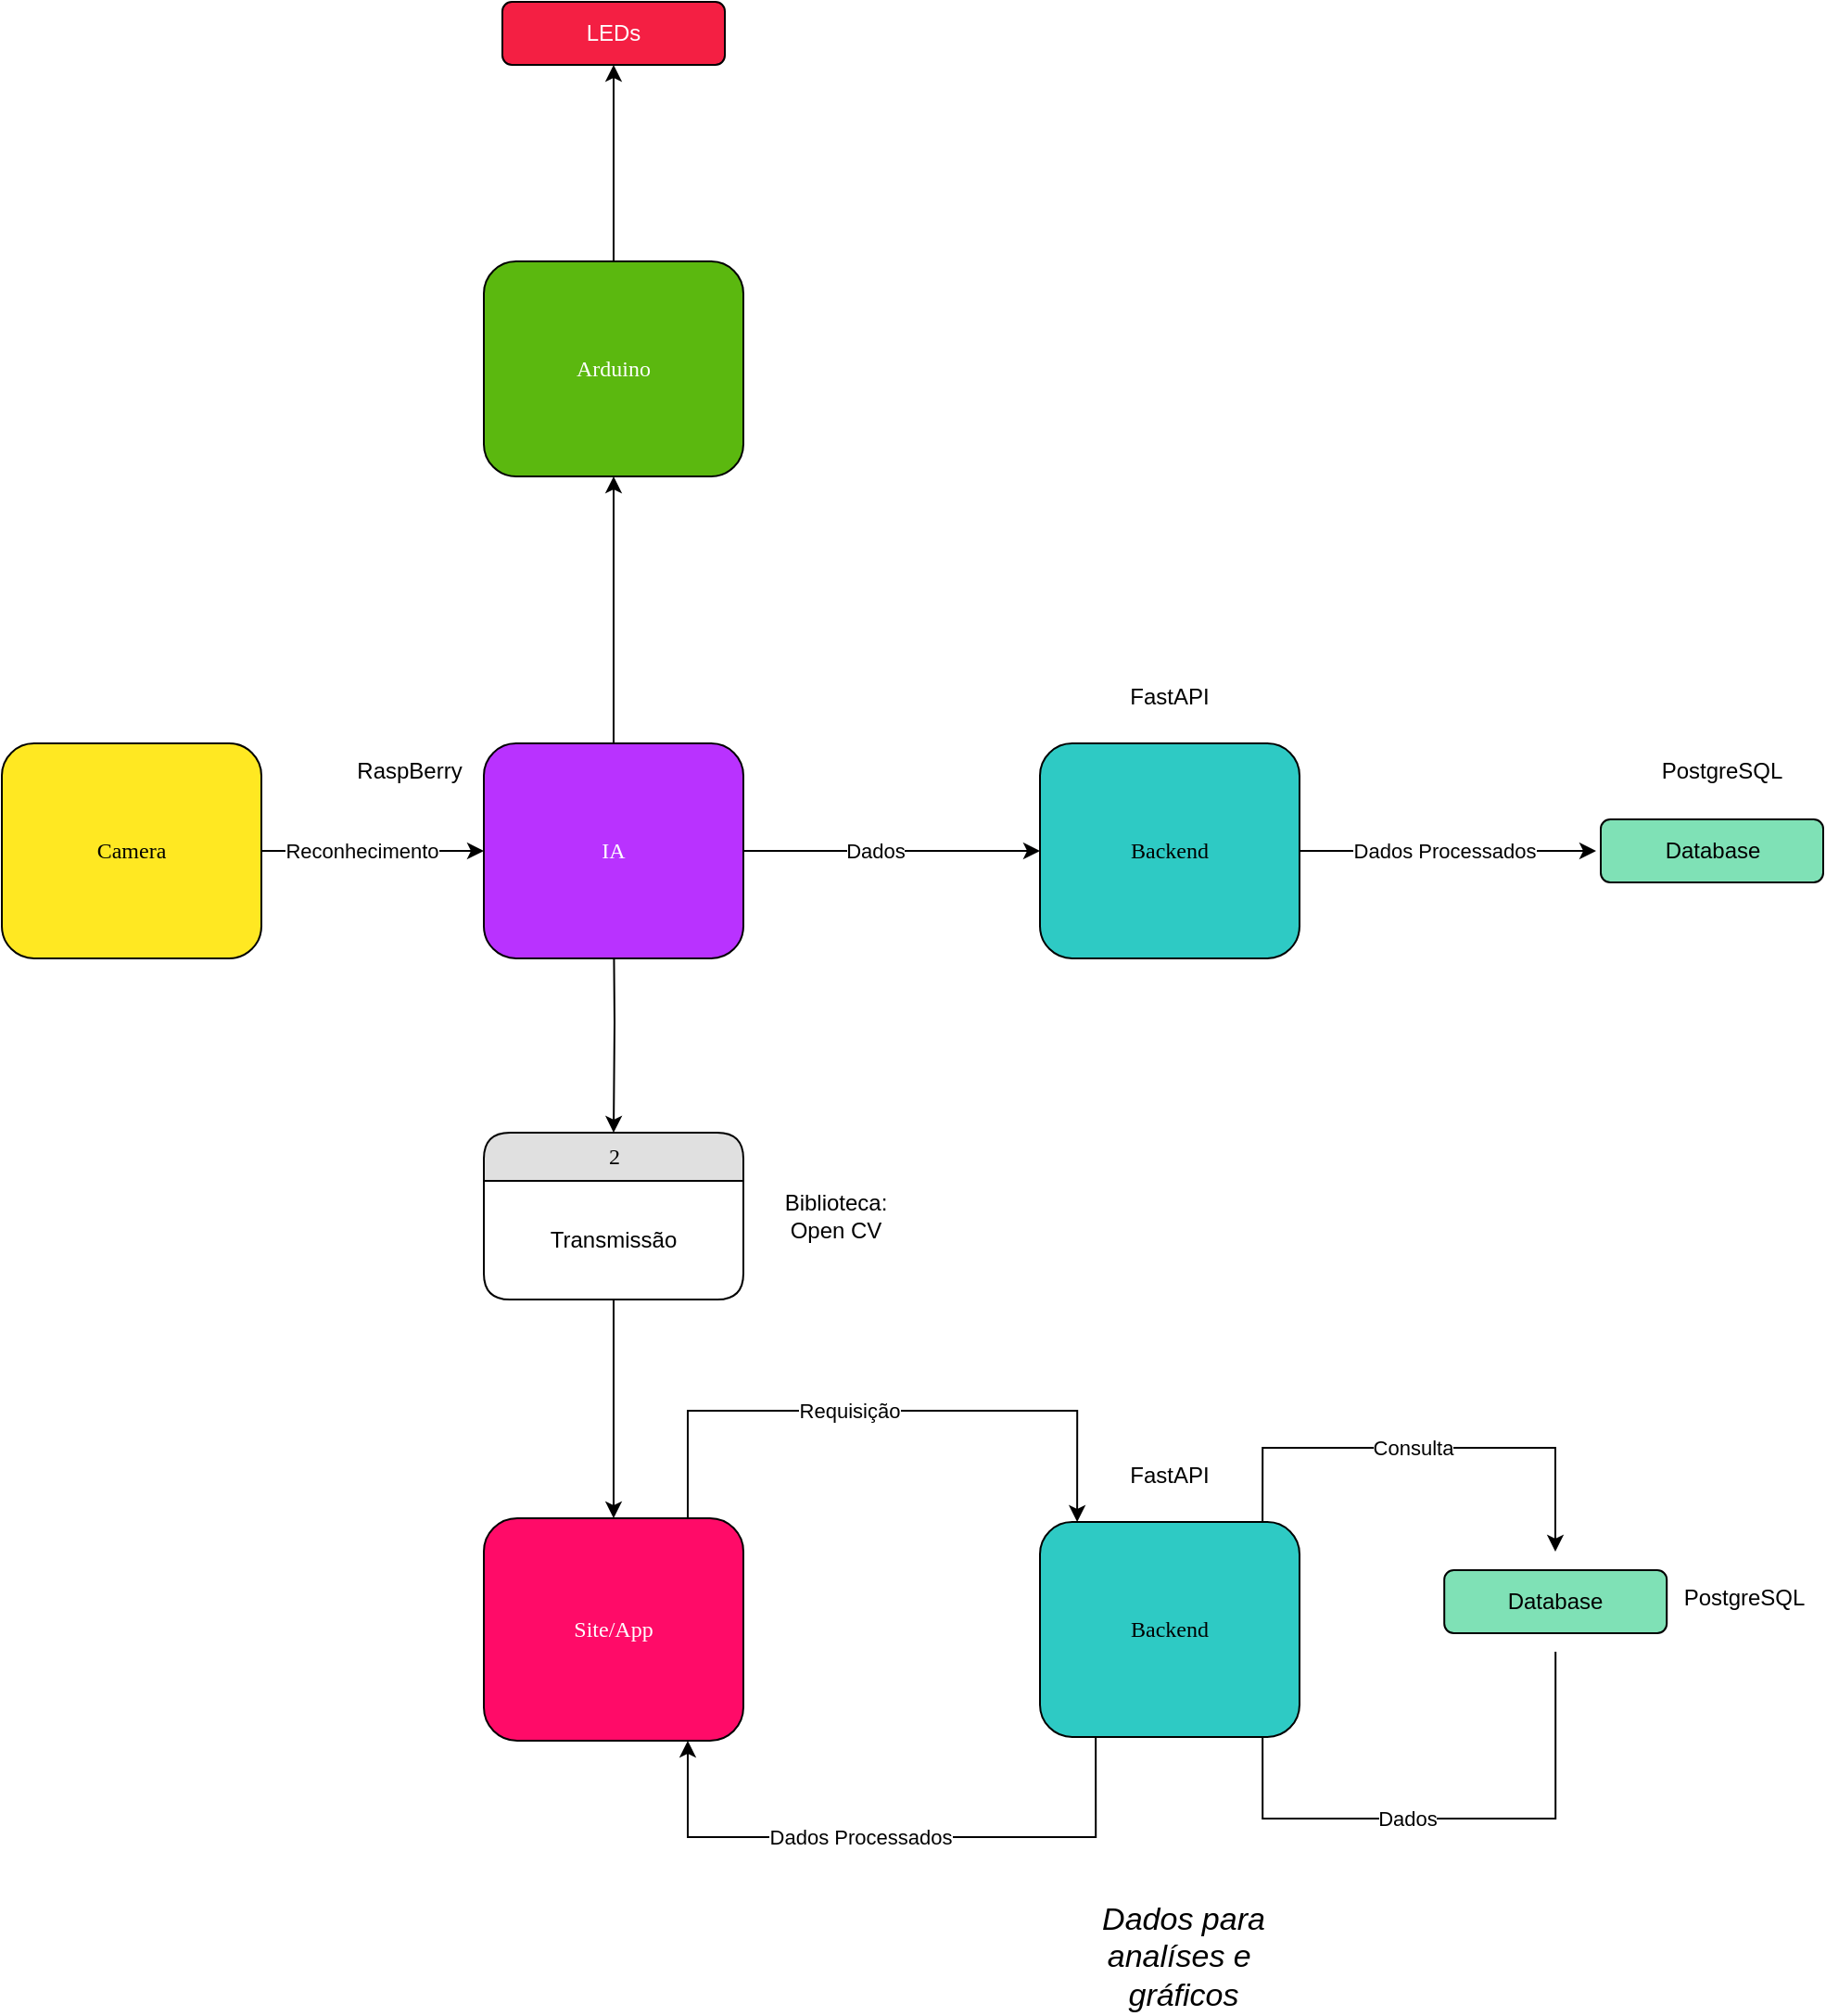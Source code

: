 <mxfile version="26.1.2">
  <diagram name="Page-1" id="52a04d89-c75d-2922-d76d-85b35f80e030">
    <mxGraphModel dx="2333" dy="1178" grid="1" gridSize="10" guides="1" tooltips="1" connect="1" arrows="1" fold="1" page="1" pageScale="1" pageWidth="1100" pageHeight="850" background="none" math="0" shadow="0">
      <root>
        <mxCell id="0" />
        <mxCell id="1" parent="0" />
        <mxCell id="lRav8HB0Zqkx85ylH6ax-5" style="edgeStyle=orthogonalEdgeStyle;rounded=0;orthogonalLoop=1;jettySize=auto;html=1;entryX=0;entryY=0.5;entryDx=0;entryDy=0;" parent="1" source="lRav8HB0Zqkx85ylH6ax-1" target="mAjwHi3kne7VpVkRWlFG-3" edge="1">
          <mxGeometry relative="1" as="geometry">
            <mxPoint x="310" y="608" as="targetPoint" />
          </mxGeometry>
        </mxCell>
        <mxCell id="lRav8HB0Zqkx85ylH6ax-10" value="Reconhecimento" style="edgeLabel;html=1;align=center;verticalAlign=middle;resizable=0;points=[];" parent="lRav8HB0Zqkx85ylH6ax-5" vertex="1" connectable="0">
          <mxGeometry x="0.149" y="2" relative="1" as="geometry">
            <mxPoint x="-15" y="2" as="offset" />
          </mxGeometry>
        </mxCell>
        <mxCell id="lRav8HB0Zqkx85ylH6ax-1" value="Camera" style="whiteSpace=wrap;html=1;rounded=1;shadow=0;comic=0;labelBackgroundColor=none;strokeWidth=1;fontFamily=Verdana;fontSize=12;align=center;fillColor=#FFE822;strokeColor=default;" parent="1" vertex="1">
          <mxGeometry x="40" y="550" width="140" height="116" as="geometry" />
        </mxCell>
        <mxCell id="lRav8HB0Zqkx85ylH6ax-25" style="edgeStyle=orthogonalEdgeStyle;rounded=0;orthogonalLoop=1;jettySize=auto;html=1;entryX=0.5;entryY=0;entryDx=0;entryDy=0;" parent="1" target="lRav8HB0Zqkx85ylH6ax-21" edge="1">
          <mxGeometry relative="1" as="geometry">
            <mxPoint x="370" y="640.0" as="sourcePoint" />
          </mxGeometry>
        </mxCell>
        <mxCell id="lRav8HB0Zqkx85ylH6ax-11" style="edgeStyle=orthogonalEdgeStyle;rounded=0;orthogonalLoop=1;jettySize=auto;html=1;" parent="1" edge="1">
          <mxGeometry relative="1" as="geometry">
            <mxPoint x="430" y="608" as="sourcePoint" />
            <mxPoint x="600" y="608" as="targetPoint" />
          </mxGeometry>
        </mxCell>
        <mxCell id="lRav8HB0Zqkx85ylH6ax-12" value="Dados" style="edgeLabel;html=1;align=center;verticalAlign=middle;resizable=0;points=[];" parent="lRav8HB0Zqkx85ylH6ax-11" vertex="1" connectable="0">
          <mxGeometry x="0.088" y="1" relative="1" as="geometry">
            <mxPoint x="-12" y="1" as="offset" />
          </mxGeometry>
        </mxCell>
        <mxCell id="lRav8HB0Zqkx85ylH6ax-15" style="edgeStyle=orthogonalEdgeStyle;rounded=0;orthogonalLoop=1;jettySize=auto;html=1;exitX=1;exitY=0.5;exitDx=0;exitDy=0;entryX=0;entryY=0.5;entryDx=0;entryDy=0;" parent="1" edge="1">
          <mxGeometry relative="1" as="geometry">
            <mxPoint x="900" y="608.0" as="targetPoint" />
            <mxPoint x="740" y="608" as="sourcePoint" />
          </mxGeometry>
        </mxCell>
        <mxCell id="lRav8HB0Zqkx85ylH6ax-17" value="FastAPI" style="text;html=1;align=center;verticalAlign=middle;whiteSpace=wrap;rounded=0;" parent="1" vertex="1">
          <mxGeometry x="640" y="510" width="60" height="30" as="geometry" />
        </mxCell>
        <mxCell id="lRav8HB0Zqkx85ylH6ax-26" style="edgeStyle=orthogonalEdgeStyle;rounded=0;orthogonalLoop=1;jettySize=auto;html=1;entryX=0.5;entryY=0;entryDx=0;entryDy=0;" parent="1" source="lRav8HB0Zqkx85ylH6ax-21" target="lRav8HB0Zqkx85ylH6ax-24" edge="1">
          <mxGeometry relative="1" as="geometry" />
        </mxCell>
        <mxCell id="lRav8HB0Zqkx85ylH6ax-21" value="2" style="swimlane;html=1;fontStyle=0;childLayout=stackLayout;horizontal=1;startSize=26;fillColor=#e0e0e0;horizontalStack=0;resizeParent=1;resizeLast=0;collapsible=1;marginBottom=0;swimlaneFillColor=#ffffff;align=center;rounded=1;shadow=0;comic=0;labelBackgroundColor=none;strokeWidth=1;fontFamily=Verdana;fontSize=12;arcSize=18;" parent="1" vertex="1">
          <mxGeometry x="300" y="760" width="140" height="90" as="geometry" />
        </mxCell>
        <mxCell id="lRav8HB0Zqkx85ylH6ax-22" value="Transmissão" style="text;html=1;strokeColor=none;fillColor=none;spacingLeft=4;spacingRight=4;whiteSpace=wrap;overflow=hidden;rotatable=0;points=[[0,0.5],[1,0.5]];portConstraint=eastwest;align=center;rounded=1;verticalAlign=middle;" parent="lRav8HB0Zqkx85ylH6ax-21" vertex="1">
          <mxGeometry y="26" width="140" height="64" as="geometry" />
        </mxCell>
        <mxCell id="lRav8HB0Zqkx85ylH6ax-23" value="Biblioteca: Open CV" style="text;html=1;align=center;verticalAlign=middle;whiteSpace=wrap;rounded=0;" parent="1" vertex="1">
          <mxGeometry x="460" y="790" width="60" height="30" as="geometry" />
        </mxCell>
        <mxCell id="lRav8HB0Zqkx85ylH6ax-33" style="edgeStyle=orthogonalEdgeStyle;rounded=0;orthogonalLoop=1;jettySize=auto;html=1;" parent="1" source="lRav8HB0Zqkx85ylH6ax-24" edge="1">
          <mxGeometry relative="1" as="geometry">
            <mxPoint x="470" y="910" as="sourcePoint" />
            <mxPoint x="620.059" y="970.0" as="targetPoint" />
            <Array as="points">
              <mxPoint x="410" y="910" />
              <mxPoint x="620" y="910" />
            </Array>
          </mxGeometry>
        </mxCell>
        <mxCell id="lRav8HB0Zqkx85ylH6ax-34" value="Requisição" style="edgeLabel;html=1;align=center;verticalAlign=middle;resizable=0;points=[];" parent="lRav8HB0Zqkx85ylH6ax-33" vertex="1" connectable="0">
          <mxGeometry x="0.047" y="-1" relative="1" as="geometry">
            <mxPoint x="-27" y="-1" as="offset" />
          </mxGeometry>
        </mxCell>
        <mxCell id="lRav8HB0Zqkx85ylH6ax-24" value="Site/App" style="whiteSpace=wrap;html=1;rounded=1;shadow=0;comic=0;labelBackgroundColor=none;strokeWidth=1;fontFamily=Verdana;fontSize=12;align=center;fillColor=#FF0B68;strokeColor=default;fontColor=#FFFFFF;" parent="1" vertex="1">
          <mxGeometry x="300" y="968" width="140" height="120" as="geometry" />
        </mxCell>
        <mxCell id="lRav8HB0Zqkx85ylH6ax-27" value="Dados Processados" style="edgeLabel;html=1;align=center;verticalAlign=middle;resizable=0;points=[];" parent="1" vertex="1" connectable="0">
          <mxGeometry x="818.095" y="608.0" as="geometry" />
        </mxCell>
        <mxCell id="lRav8HB0Zqkx85ylH6ax-29" value="PostgreSQL" style="text;html=1;align=center;verticalAlign=middle;whiteSpace=wrap;rounded=0;" parent="1" vertex="1">
          <mxGeometry x="938.1" y="550" width="60" height="30" as="geometry" />
        </mxCell>
        <mxCell id="lRav8HB0Zqkx85ylH6ax-42" style="edgeStyle=orthogonalEdgeStyle;rounded=0;orthogonalLoop=1;jettySize=auto;html=1;" parent="1" source="lRav8HB0Zqkx85ylH6ax-53" edge="1">
          <mxGeometry relative="1" as="geometry">
            <mxPoint x="873" y="1060" as="sourcePoint" />
            <Array as="points">
              <mxPoint x="878" y="1130" />
              <mxPoint x="720" y="1130" />
            </Array>
            <mxPoint x="720.059" y="1060.0" as="targetPoint" />
          </mxGeometry>
        </mxCell>
        <mxCell id="lRav8HB0Zqkx85ylH6ax-45" value="Dados" style="edgeLabel;html=1;align=center;verticalAlign=middle;resizable=0;points=[];" parent="lRav8HB0Zqkx85ylH6ax-42" vertex="1" connectable="0">
          <mxGeometry x="0.07" relative="1" as="geometry">
            <mxPoint as="offset" />
          </mxGeometry>
        </mxCell>
        <mxCell id="lRav8HB0Zqkx85ylH6ax-37" value="Dados para analíses e&amp;nbsp; gráficos" style="text;html=1;align=center;verticalAlign=middle;whiteSpace=wrap;rounded=0;fontSize=17;fontStyle=2" parent="1" vertex="1">
          <mxGeometry x="615" y="1190" width="125" height="30" as="geometry" />
        </mxCell>
        <mxCell id="lRav8HB0Zqkx85ylH6ax-43" style="edgeStyle=orthogonalEdgeStyle;rounded=0;orthogonalLoop=1;jettySize=auto;html=1;" parent="1" target="lRav8HB0Zqkx85ylH6ax-24" edge="1">
          <mxGeometry relative="1" as="geometry">
            <Array as="points">
              <mxPoint x="630" y="1140" />
              <mxPoint x="410" y="1140" />
            </Array>
            <mxPoint x="630.059" y="1060.0" as="sourcePoint" />
            <mxPoint x="380" y="1150" as="targetPoint" />
          </mxGeometry>
        </mxCell>
        <mxCell id="lRav8HB0Zqkx85ylH6ax-46" value="Dados Processados" style="edgeLabel;html=1;align=center;verticalAlign=middle;resizable=0;points=[];" parent="lRav8HB0Zqkx85ylH6ax-43" vertex="1" connectable="0">
          <mxGeometry x="0.042" y="1" relative="1" as="geometry">
            <mxPoint x="-24" y="-1" as="offset" />
          </mxGeometry>
        </mxCell>
        <mxCell id="lRav8HB0Zqkx85ylH6ax-41" style="edgeStyle=orthogonalEdgeStyle;rounded=0;orthogonalLoop=1;jettySize=auto;html=1;" parent="1" target="lRav8HB0Zqkx85ylH6ax-53" edge="1">
          <mxGeometry relative="1" as="geometry">
            <mxPoint x="874" y="1000" as="targetPoint" />
            <Array as="points">
              <mxPoint x="720" y="930" />
              <mxPoint x="878" y="930" />
            </Array>
            <mxPoint x="720.059" y="970.0" as="sourcePoint" />
          </mxGeometry>
        </mxCell>
        <mxCell id="lRav8HB0Zqkx85ylH6ax-44" value="Consulta" style="edgeLabel;html=1;align=center;verticalAlign=middle;resizable=0;points=[];" parent="lRav8HB0Zqkx85ylH6ax-41" vertex="1" connectable="0">
          <mxGeometry x="0.159" relative="1" as="geometry">
            <mxPoint x="-26" as="offset" />
          </mxGeometry>
        </mxCell>
        <mxCell id="lRav8HB0Zqkx85ylH6ax-47" value="FastAPI" style="text;html=1;align=center;verticalAlign=middle;whiteSpace=wrap;rounded=0;" parent="1" vertex="1">
          <mxGeometry x="640" y="930" width="60" height="30" as="geometry" />
        </mxCell>
        <mxCell id="lRav8HB0Zqkx85ylH6ax-48" value="PostgreSQL" style="text;html=1;align=center;verticalAlign=middle;whiteSpace=wrap;rounded=0;" parent="1" vertex="1">
          <mxGeometry x="950" y="996" width="60" height="30" as="geometry" />
        </mxCell>
        <mxCell id="lRav8HB0Zqkx85ylH6ax-53" value="Database" style="rounded=1;whiteSpace=wrap;html=1;fillColor=#7FE1B6;perimeterSpacing=10;" parent="1" vertex="1">
          <mxGeometry x="818.1" y="996" width="120" height="34" as="geometry" />
        </mxCell>
        <mxCell id="lRav8HB0Zqkx85ylH6ax-55" value="Database" style="rounded=1;whiteSpace=wrap;html=1;fillColor=#7FE1B6;" parent="1" vertex="1">
          <mxGeometry x="902.5" y="591" width="120" height="34" as="geometry" />
        </mxCell>
        <mxCell id="V8IghnL1uWui7FZe13fT-3" style="edgeStyle=orthogonalEdgeStyle;rounded=0;orthogonalLoop=1;jettySize=auto;html=1;" edge="1" parent="1" source="mAjwHi3kne7VpVkRWlFG-3" target="V8IghnL1uWui7FZe13fT-2">
          <mxGeometry relative="1" as="geometry" />
        </mxCell>
        <mxCell id="mAjwHi3kne7VpVkRWlFG-3" value="IA" style="whiteSpace=wrap;html=1;rounded=1;shadow=0;comic=0;labelBackgroundColor=none;strokeWidth=1;fontFamily=Verdana;fontSize=12;align=center;fillColor=#B932FF;strokeColor=#000000;fontColor=#FFFFFF;fontStyle=0" parent="1" vertex="1">
          <mxGeometry x="300" y="550" width="140" height="116" as="geometry" />
        </mxCell>
        <mxCell id="mAjwHi3kne7VpVkRWlFG-4" value="Backend" style="whiteSpace=wrap;html=1;rounded=1;shadow=0;comic=0;labelBackgroundColor=none;strokeWidth=1;fontFamily=Verdana;fontSize=12;align=center;fillColor=light-dark(#2ECAC4,#EB77FF);strokeColor=#000000;fontColor=#000000;fontStyle=0;fillStyle=solid;" parent="1" vertex="1">
          <mxGeometry x="600" y="550" width="140" height="116" as="geometry" />
        </mxCell>
        <mxCell id="mAjwHi3kne7VpVkRWlFG-5" value="Backend" style="whiteSpace=wrap;html=1;rounded=1;shadow=0;comic=0;labelBackgroundColor=none;strokeWidth=1;fontFamily=Verdana;fontSize=12;align=center;fillColor=light-dark(#2ECAC4,#EB77FF);strokeColor=#000000;fontColor=#000000;fontStyle=0;fillStyle=solid;" parent="1" vertex="1">
          <mxGeometry x="600" y="970" width="140" height="116" as="geometry" />
        </mxCell>
        <mxCell id="V8IghnL1uWui7FZe13fT-1" value="RaspBerry" style="text;html=1;align=center;verticalAlign=middle;whiteSpace=wrap;rounded=0;" vertex="1" parent="1">
          <mxGeometry x="230" y="550" width="60" height="30" as="geometry" />
        </mxCell>
        <mxCell id="V8IghnL1uWui7FZe13fT-7" style="edgeStyle=orthogonalEdgeStyle;rounded=0;orthogonalLoop=1;jettySize=auto;html=1;" edge="1" parent="1" source="V8IghnL1uWui7FZe13fT-2" target="V8IghnL1uWui7FZe13fT-4">
          <mxGeometry relative="1" as="geometry" />
        </mxCell>
        <mxCell id="V8IghnL1uWui7FZe13fT-2" value="Arduino" style="whiteSpace=wrap;html=1;rounded=1;shadow=0;comic=0;labelBackgroundColor=none;strokeWidth=1;fontFamily=Verdana;fontSize=12;align=center;fillColor=light-dark(#5bb80f, #eb77ff);strokeColor=#000000;fontColor=#FFFFFF;fontStyle=0" vertex="1" parent="1">
          <mxGeometry x="300" y="290" width="140" height="116" as="geometry" />
        </mxCell>
        <mxCell id="V8IghnL1uWui7FZe13fT-4" value="LEDs" style="rounded=1;whiteSpace=wrap;html=1;fillColor=light-dark(#f41f43, #ff80a1);fontColor=light-dark(#ffffff, #ededed);" vertex="1" parent="1">
          <mxGeometry x="310" y="150" width="120" height="34" as="geometry" />
        </mxCell>
      </root>
    </mxGraphModel>
  </diagram>
</mxfile>
